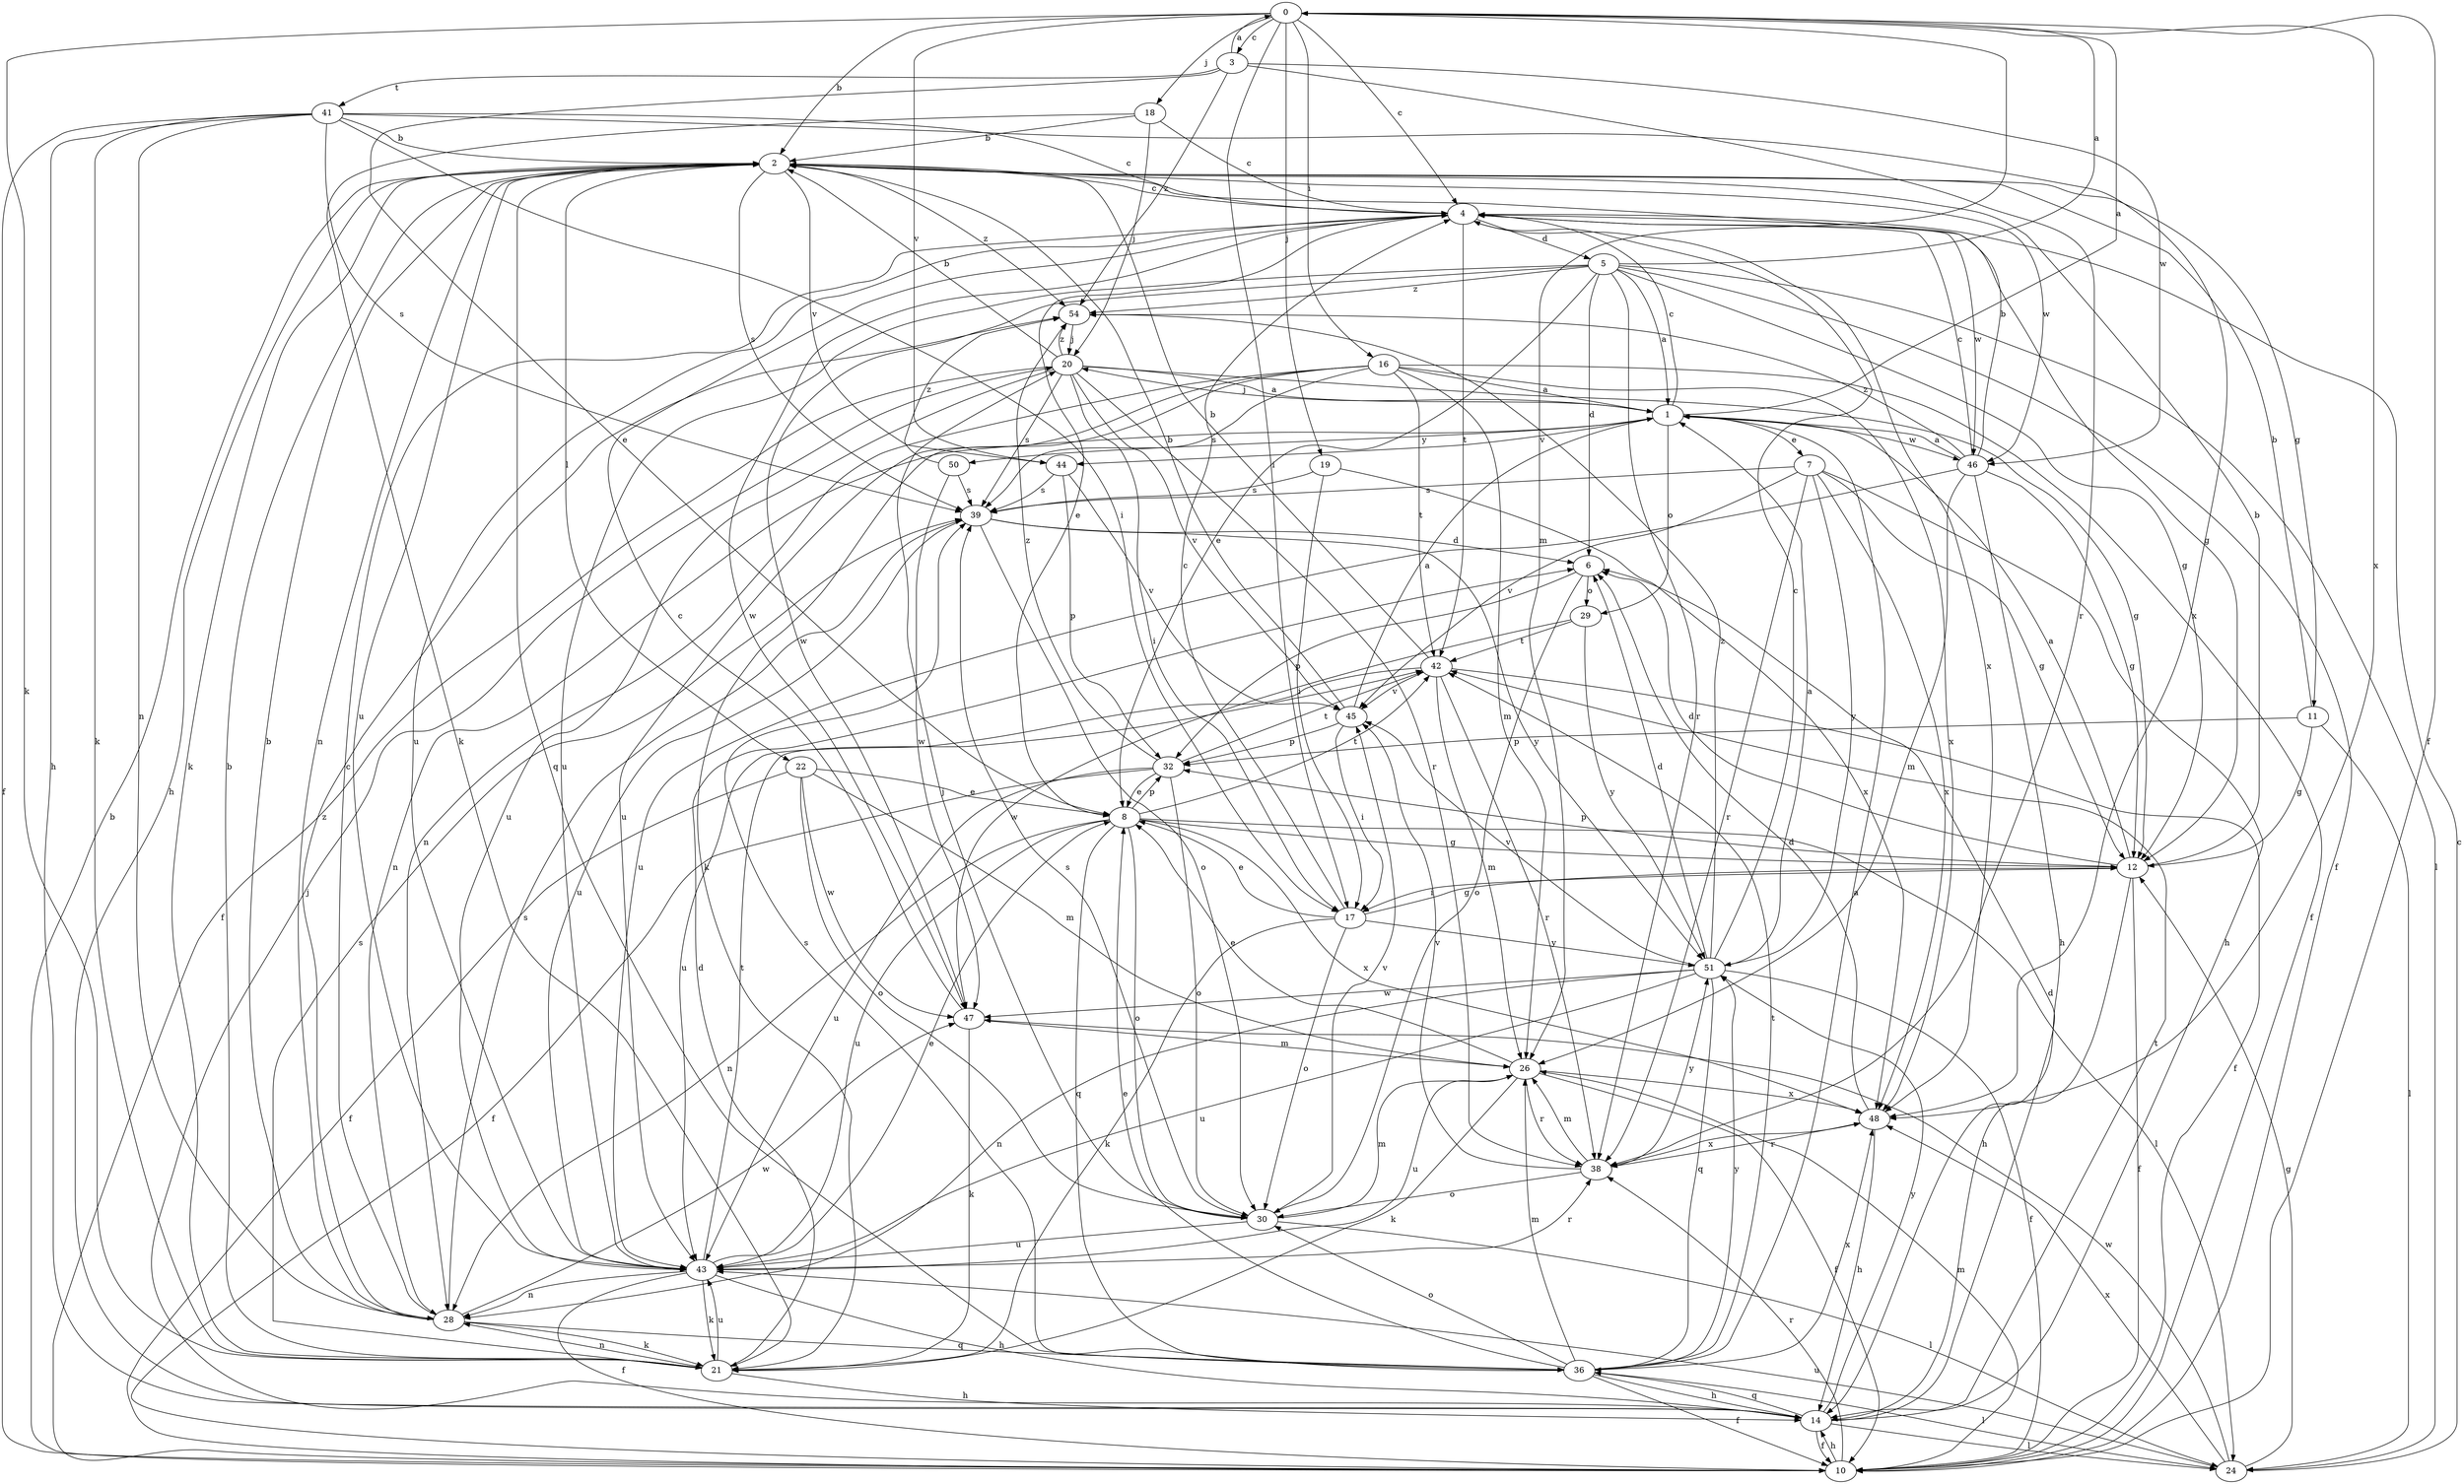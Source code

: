 strict digraph  {
0;
1;
2;
3;
4;
5;
6;
7;
8;
10;
11;
12;
14;
16;
17;
18;
19;
20;
21;
22;
24;
26;
28;
29;
30;
32;
36;
38;
39;
41;
42;
43;
44;
45;
46;
47;
48;
50;
51;
54;
0 -> 2  [label=b];
0 -> 3  [label=c];
0 -> 4  [label=c];
0 -> 10  [label=f];
0 -> 16  [label=i];
0 -> 17  [label=i];
0 -> 18  [label=j];
0 -> 19  [label=j];
0 -> 21  [label=k];
0 -> 26  [label=m];
0 -> 44  [label=v];
0 -> 48  [label=x];
1 -> 0  [label=a];
1 -> 4  [label=c];
1 -> 7  [label=e];
1 -> 20  [label=j];
1 -> 28  [label=n];
1 -> 29  [label=o];
1 -> 44  [label=v];
1 -> 46  [label=w];
1 -> 50  [label=y];
2 -> 4  [label=c];
2 -> 11  [label=g];
2 -> 14  [label=h];
2 -> 21  [label=k];
2 -> 22  [label=l];
2 -> 28  [label=n];
2 -> 36  [label=q];
2 -> 39  [label=s];
2 -> 43  [label=u];
2 -> 44  [label=v];
2 -> 46  [label=w];
2 -> 54  [label=z];
3 -> 0  [label=a];
3 -> 8  [label=e];
3 -> 38  [label=r];
3 -> 41  [label=t];
3 -> 46  [label=w];
3 -> 54  [label=z];
4 -> 5  [label=d];
4 -> 8  [label=e];
4 -> 12  [label=g];
4 -> 42  [label=t];
4 -> 43  [label=u];
4 -> 46  [label=w];
4 -> 47  [label=w];
4 -> 48  [label=x];
5 -> 0  [label=a];
5 -> 1  [label=a];
5 -> 6  [label=d];
5 -> 8  [label=e];
5 -> 10  [label=f];
5 -> 12  [label=g];
5 -> 24  [label=l];
5 -> 38  [label=r];
5 -> 43  [label=u];
5 -> 47  [label=w];
5 -> 54  [label=z];
6 -> 29  [label=o];
6 -> 30  [label=o];
6 -> 32  [label=p];
7 -> 12  [label=g];
7 -> 14  [label=h];
7 -> 38  [label=r];
7 -> 39  [label=s];
7 -> 45  [label=v];
7 -> 48  [label=x];
7 -> 51  [label=y];
8 -> 12  [label=g];
8 -> 24  [label=l];
8 -> 28  [label=n];
8 -> 30  [label=o];
8 -> 32  [label=p];
8 -> 36  [label=q];
8 -> 42  [label=t];
8 -> 43  [label=u];
8 -> 48  [label=x];
10 -> 2  [label=b];
10 -> 14  [label=h];
10 -> 26  [label=m];
10 -> 38  [label=r];
11 -> 2  [label=b];
11 -> 12  [label=g];
11 -> 24  [label=l];
11 -> 32  [label=p];
12 -> 1  [label=a];
12 -> 2  [label=b];
12 -> 6  [label=d];
12 -> 10  [label=f];
12 -> 14  [label=h];
12 -> 17  [label=i];
12 -> 32  [label=p];
14 -> 6  [label=d];
14 -> 10  [label=f];
14 -> 20  [label=j];
14 -> 24  [label=l];
14 -> 36  [label=q];
14 -> 42  [label=t];
14 -> 51  [label=y];
16 -> 1  [label=a];
16 -> 10  [label=f];
16 -> 21  [label=k];
16 -> 26  [label=m];
16 -> 28  [label=n];
16 -> 39  [label=s];
16 -> 42  [label=t];
16 -> 43  [label=u];
16 -> 48  [label=x];
17 -> 4  [label=c];
17 -> 8  [label=e];
17 -> 12  [label=g];
17 -> 21  [label=k];
17 -> 30  [label=o];
17 -> 51  [label=y];
18 -> 2  [label=b];
18 -> 4  [label=c];
18 -> 20  [label=j];
18 -> 21  [label=k];
19 -> 17  [label=i];
19 -> 39  [label=s];
19 -> 48  [label=x];
20 -> 1  [label=a];
20 -> 2  [label=b];
20 -> 10  [label=f];
20 -> 12  [label=g];
20 -> 17  [label=i];
20 -> 38  [label=r];
20 -> 39  [label=s];
20 -> 43  [label=u];
20 -> 45  [label=v];
20 -> 54  [label=z];
21 -> 2  [label=b];
21 -> 6  [label=d];
21 -> 14  [label=h];
21 -> 28  [label=n];
21 -> 39  [label=s];
21 -> 43  [label=u];
22 -> 8  [label=e];
22 -> 10  [label=f];
22 -> 26  [label=m];
22 -> 30  [label=o];
22 -> 47  [label=w];
24 -> 4  [label=c];
24 -> 12  [label=g];
24 -> 43  [label=u];
24 -> 47  [label=w];
24 -> 48  [label=x];
26 -> 8  [label=e];
26 -> 10  [label=f];
26 -> 21  [label=k];
26 -> 38  [label=r];
26 -> 43  [label=u];
26 -> 48  [label=x];
28 -> 2  [label=b];
28 -> 4  [label=c];
28 -> 21  [label=k];
28 -> 36  [label=q];
28 -> 39  [label=s];
28 -> 47  [label=w];
28 -> 54  [label=z];
29 -> 42  [label=t];
29 -> 47  [label=w];
29 -> 51  [label=y];
30 -> 20  [label=j];
30 -> 24  [label=l];
30 -> 26  [label=m];
30 -> 39  [label=s];
30 -> 43  [label=u];
30 -> 45  [label=v];
32 -> 8  [label=e];
32 -> 10  [label=f];
32 -> 30  [label=o];
32 -> 42  [label=t];
32 -> 43  [label=u];
32 -> 54  [label=z];
36 -> 1  [label=a];
36 -> 8  [label=e];
36 -> 10  [label=f];
36 -> 14  [label=h];
36 -> 24  [label=l];
36 -> 26  [label=m];
36 -> 30  [label=o];
36 -> 39  [label=s];
36 -> 42  [label=t];
36 -> 48  [label=x];
36 -> 51  [label=y];
38 -> 26  [label=m];
38 -> 30  [label=o];
38 -> 45  [label=v];
38 -> 48  [label=x];
38 -> 51  [label=y];
39 -> 6  [label=d];
39 -> 30  [label=o];
39 -> 43  [label=u];
39 -> 51  [label=y];
41 -> 2  [label=b];
41 -> 4  [label=c];
41 -> 10  [label=f];
41 -> 14  [label=h];
41 -> 17  [label=i];
41 -> 21  [label=k];
41 -> 28  [label=n];
41 -> 39  [label=s];
41 -> 48  [label=x];
42 -> 2  [label=b];
42 -> 10  [label=f];
42 -> 26  [label=m];
42 -> 38  [label=r];
42 -> 43  [label=u];
42 -> 45  [label=v];
43 -> 8  [label=e];
43 -> 10  [label=f];
43 -> 14  [label=h];
43 -> 21  [label=k];
43 -> 28  [label=n];
43 -> 38  [label=r];
43 -> 42  [label=t];
44 -> 32  [label=p];
44 -> 39  [label=s];
44 -> 45  [label=v];
45 -> 1  [label=a];
45 -> 2  [label=b];
45 -> 17  [label=i];
45 -> 32  [label=p];
46 -> 1  [label=a];
46 -> 2  [label=b];
46 -> 4  [label=c];
46 -> 12  [label=g];
46 -> 14  [label=h];
46 -> 26  [label=m];
46 -> 43  [label=u];
46 -> 54  [label=z];
47 -> 4  [label=c];
47 -> 21  [label=k];
47 -> 26  [label=m];
48 -> 6  [label=d];
48 -> 14  [label=h];
48 -> 38  [label=r];
50 -> 39  [label=s];
50 -> 47  [label=w];
50 -> 54  [label=z];
51 -> 1  [label=a];
51 -> 4  [label=c];
51 -> 6  [label=d];
51 -> 10  [label=f];
51 -> 28  [label=n];
51 -> 36  [label=q];
51 -> 43  [label=u];
51 -> 45  [label=v];
51 -> 47  [label=w];
51 -> 54  [label=z];
54 -> 20  [label=j];
}
